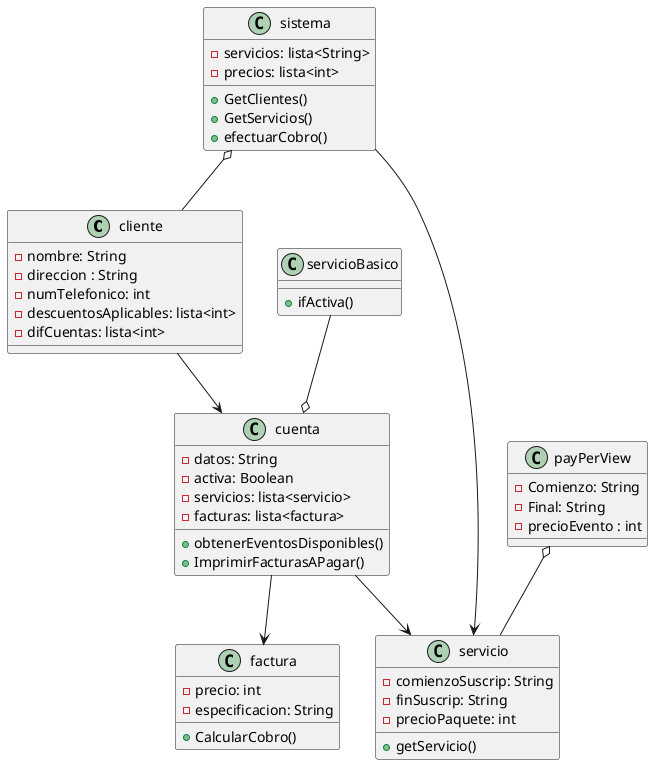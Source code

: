 @startuml
class cliente{
    -nombre: String 
    -direccion : String 
    -numTelefonico: int 
    -descuentosAplicables: lista<int>
    -difCuentas: lista<int>
}
class sistema{
    - servicios: lista<String>
    - precios: lista<int>
    + GetClientes()
    + GetServicios()
    + efectuarCobro()
}
class cuenta{
    -datos: String
    -activa: Boolean
    -servicios: lista<servicio>
    -facturas: lista<factura>
    +obtenerEventosDisponibles()
    +ImprimirFacturasAPagar()
}
class servicio{
    -comienzoSuscrip: String
    -finSuscrip: String
    -precioPaquete: int
    +getServicio()
}
servicioBasico--o cuenta
class servicioBasico{
    +ifActiva()
}
payPerView o-- servicio
class payPerView{
    -Comienzo: String
    -Final: String
    -precioEvento : int
}
class factura{
    -precio: int 
    -especificacion: String
    + CalcularCobro()

}
cliente --> cuenta
cuenta --> servicio
cuenta --> factura
sistema o-- cliente
sistema --> servicio
@enduml
